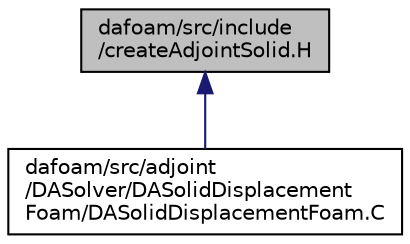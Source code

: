 digraph "dafoam/src/include/createAdjointSolid.H"
{
  bgcolor="transparent";
  edge [fontname="Helvetica",fontsize="10",labelfontname="Helvetica",labelfontsize="10"];
  node [fontname="Helvetica",fontsize="10",shape=record];
  Node1 [label="dafoam/src/include\l/createAdjointSolid.H",height=0.2,width=0.4,color="black", fillcolor="grey75", style="filled", fontcolor="black"];
  Node1 -> Node2 [dir="back",color="midnightblue",fontsize="10",style="solid",fontname="Helvetica"];
  Node2 [label="dafoam/src/adjoint\l/DASolver/DASolidDisplacement\lFoam/DASolidDisplacementFoam.C",height=0.2,width=0.4,color="black",URL="$DASolidDisplacementFoam_8C.html"];
}
